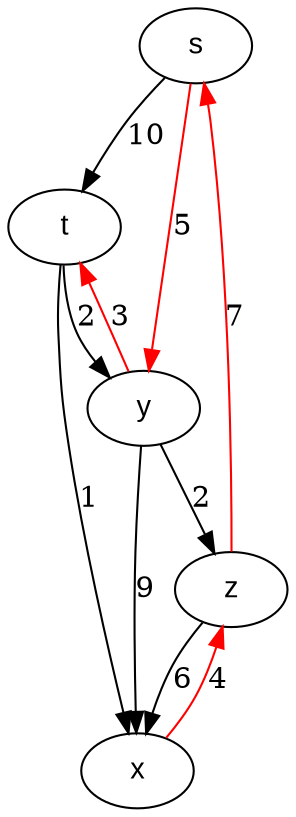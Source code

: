 digraph BST {
    node [fontname="Arial"];
    "s" -> "t"[label=10];
    "s" -> "y"[color="red",label=5];
    "t" -> "x"[label=1];
    "t" -> "y"[label=2];
    "y" -> "t"[color="red",label=3];
    "y" -> "x"[label=9];
    "y" -> "z"[label=2];
    "x" -> "z"[color="red",label=4];
    "z" -> "s"[color="red",label=7];
    "z" -> "x"[label=6];
}
